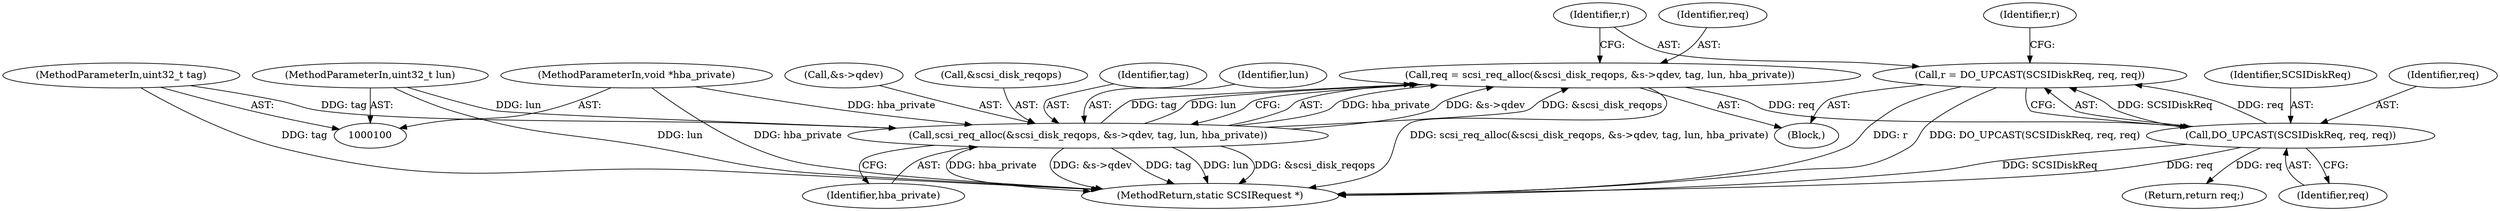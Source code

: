 digraph "0_qemu_7285477ab11831b1cf56e45878a89170dd06d9b9_3@pointer" {
"1000127" [label="(Call,r = DO_UPCAST(SCSIDiskReq, req, req))"];
"1000129" [label="(Call,DO_UPCAST(SCSIDiskReq, req, req))"];
"1000115" [label="(Call,req = scsi_req_alloc(&scsi_disk_reqops, &s->qdev, tag, lun, hba_private))"];
"1000117" [label="(Call,scsi_req_alloc(&scsi_disk_reqops, &s->qdev, tag, lun, hba_private))"];
"1000102" [label="(MethodParameterIn,uint32_t tag)"];
"1000103" [label="(MethodParameterIn,uint32_t lun)"];
"1000104" [label="(MethodParameterIn,void *hba_private)"];
"1000126" [label="(Identifier,hba_private)"];
"1000128" [label="(Identifier,r)"];
"1000130" [label="(Identifier,SCSIDiskReq)"];
"1000104" [label="(MethodParameterIn,void *hba_private)"];
"1000117" [label="(Call,scsi_req_alloc(&scsi_disk_reqops, &s->qdev, tag, lun, hba_private))"];
"1000120" [label="(Call,&s->qdev)"];
"1000118" [label="(Call,&scsi_disk_reqops)"];
"1000136" [label="(Identifier,r)"];
"1000146" [label="(MethodReturn,static SCSIRequest *)"];
"1000124" [label="(Identifier,tag)"];
"1000129" [label="(Call,DO_UPCAST(SCSIDiskReq, req, req))"];
"1000131" [label="(Identifier,req)"];
"1000125" [label="(Identifier,lun)"];
"1000127" [label="(Call,r = DO_UPCAST(SCSIDiskReq, req, req))"];
"1000103" [label="(MethodParameterIn,uint32_t lun)"];
"1000102" [label="(MethodParameterIn,uint32_t tag)"];
"1000116" [label="(Identifier,req)"];
"1000115" [label="(Call,req = scsi_req_alloc(&scsi_disk_reqops, &s->qdev, tag, lun, hba_private))"];
"1000132" [label="(Identifier,req)"];
"1000105" [label="(Block,)"];
"1000144" [label="(Return,return req;)"];
"1000127" -> "1000105"  [label="AST: "];
"1000127" -> "1000129"  [label="CFG: "];
"1000128" -> "1000127"  [label="AST: "];
"1000129" -> "1000127"  [label="AST: "];
"1000136" -> "1000127"  [label="CFG: "];
"1000127" -> "1000146"  [label="DDG: r"];
"1000127" -> "1000146"  [label="DDG: DO_UPCAST(SCSIDiskReq, req, req)"];
"1000129" -> "1000127"  [label="DDG: SCSIDiskReq"];
"1000129" -> "1000127"  [label="DDG: req"];
"1000129" -> "1000132"  [label="CFG: "];
"1000130" -> "1000129"  [label="AST: "];
"1000131" -> "1000129"  [label="AST: "];
"1000132" -> "1000129"  [label="AST: "];
"1000129" -> "1000146"  [label="DDG: SCSIDiskReq"];
"1000129" -> "1000146"  [label="DDG: req"];
"1000115" -> "1000129"  [label="DDG: req"];
"1000129" -> "1000144"  [label="DDG: req"];
"1000115" -> "1000105"  [label="AST: "];
"1000115" -> "1000117"  [label="CFG: "];
"1000116" -> "1000115"  [label="AST: "];
"1000117" -> "1000115"  [label="AST: "];
"1000128" -> "1000115"  [label="CFG: "];
"1000115" -> "1000146"  [label="DDG: scsi_req_alloc(&scsi_disk_reqops, &s->qdev, tag, lun, hba_private)"];
"1000117" -> "1000115"  [label="DDG: hba_private"];
"1000117" -> "1000115"  [label="DDG: &s->qdev"];
"1000117" -> "1000115"  [label="DDG: &scsi_disk_reqops"];
"1000117" -> "1000115"  [label="DDG: tag"];
"1000117" -> "1000115"  [label="DDG: lun"];
"1000117" -> "1000126"  [label="CFG: "];
"1000118" -> "1000117"  [label="AST: "];
"1000120" -> "1000117"  [label="AST: "];
"1000124" -> "1000117"  [label="AST: "];
"1000125" -> "1000117"  [label="AST: "];
"1000126" -> "1000117"  [label="AST: "];
"1000117" -> "1000146"  [label="DDG: lun"];
"1000117" -> "1000146"  [label="DDG: &scsi_disk_reqops"];
"1000117" -> "1000146"  [label="DDG: hba_private"];
"1000117" -> "1000146"  [label="DDG: &s->qdev"];
"1000117" -> "1000146"  [label="DDG: tag"];
"1000102" -> "1000117"  [label="DDG: tag"];
"1000103" -> "1000117"  [label="DDG: lun"];
"1000104" -> "1000117"  [label="DDG: hba_private"];
"1000102" -> "1000100"  [label="AST: "];
"1000102" -> "1000146"  [label="DDG: tag"];
"1000103" -> "1000100"  [label="AST: "];
"1000103" -> "1000146"  [label="DDG: lun"];
"1000104" -> "1000100"  [label="AST: "];
"1000104" -> "1000146"  [label="DDG: hba_private"];
}
